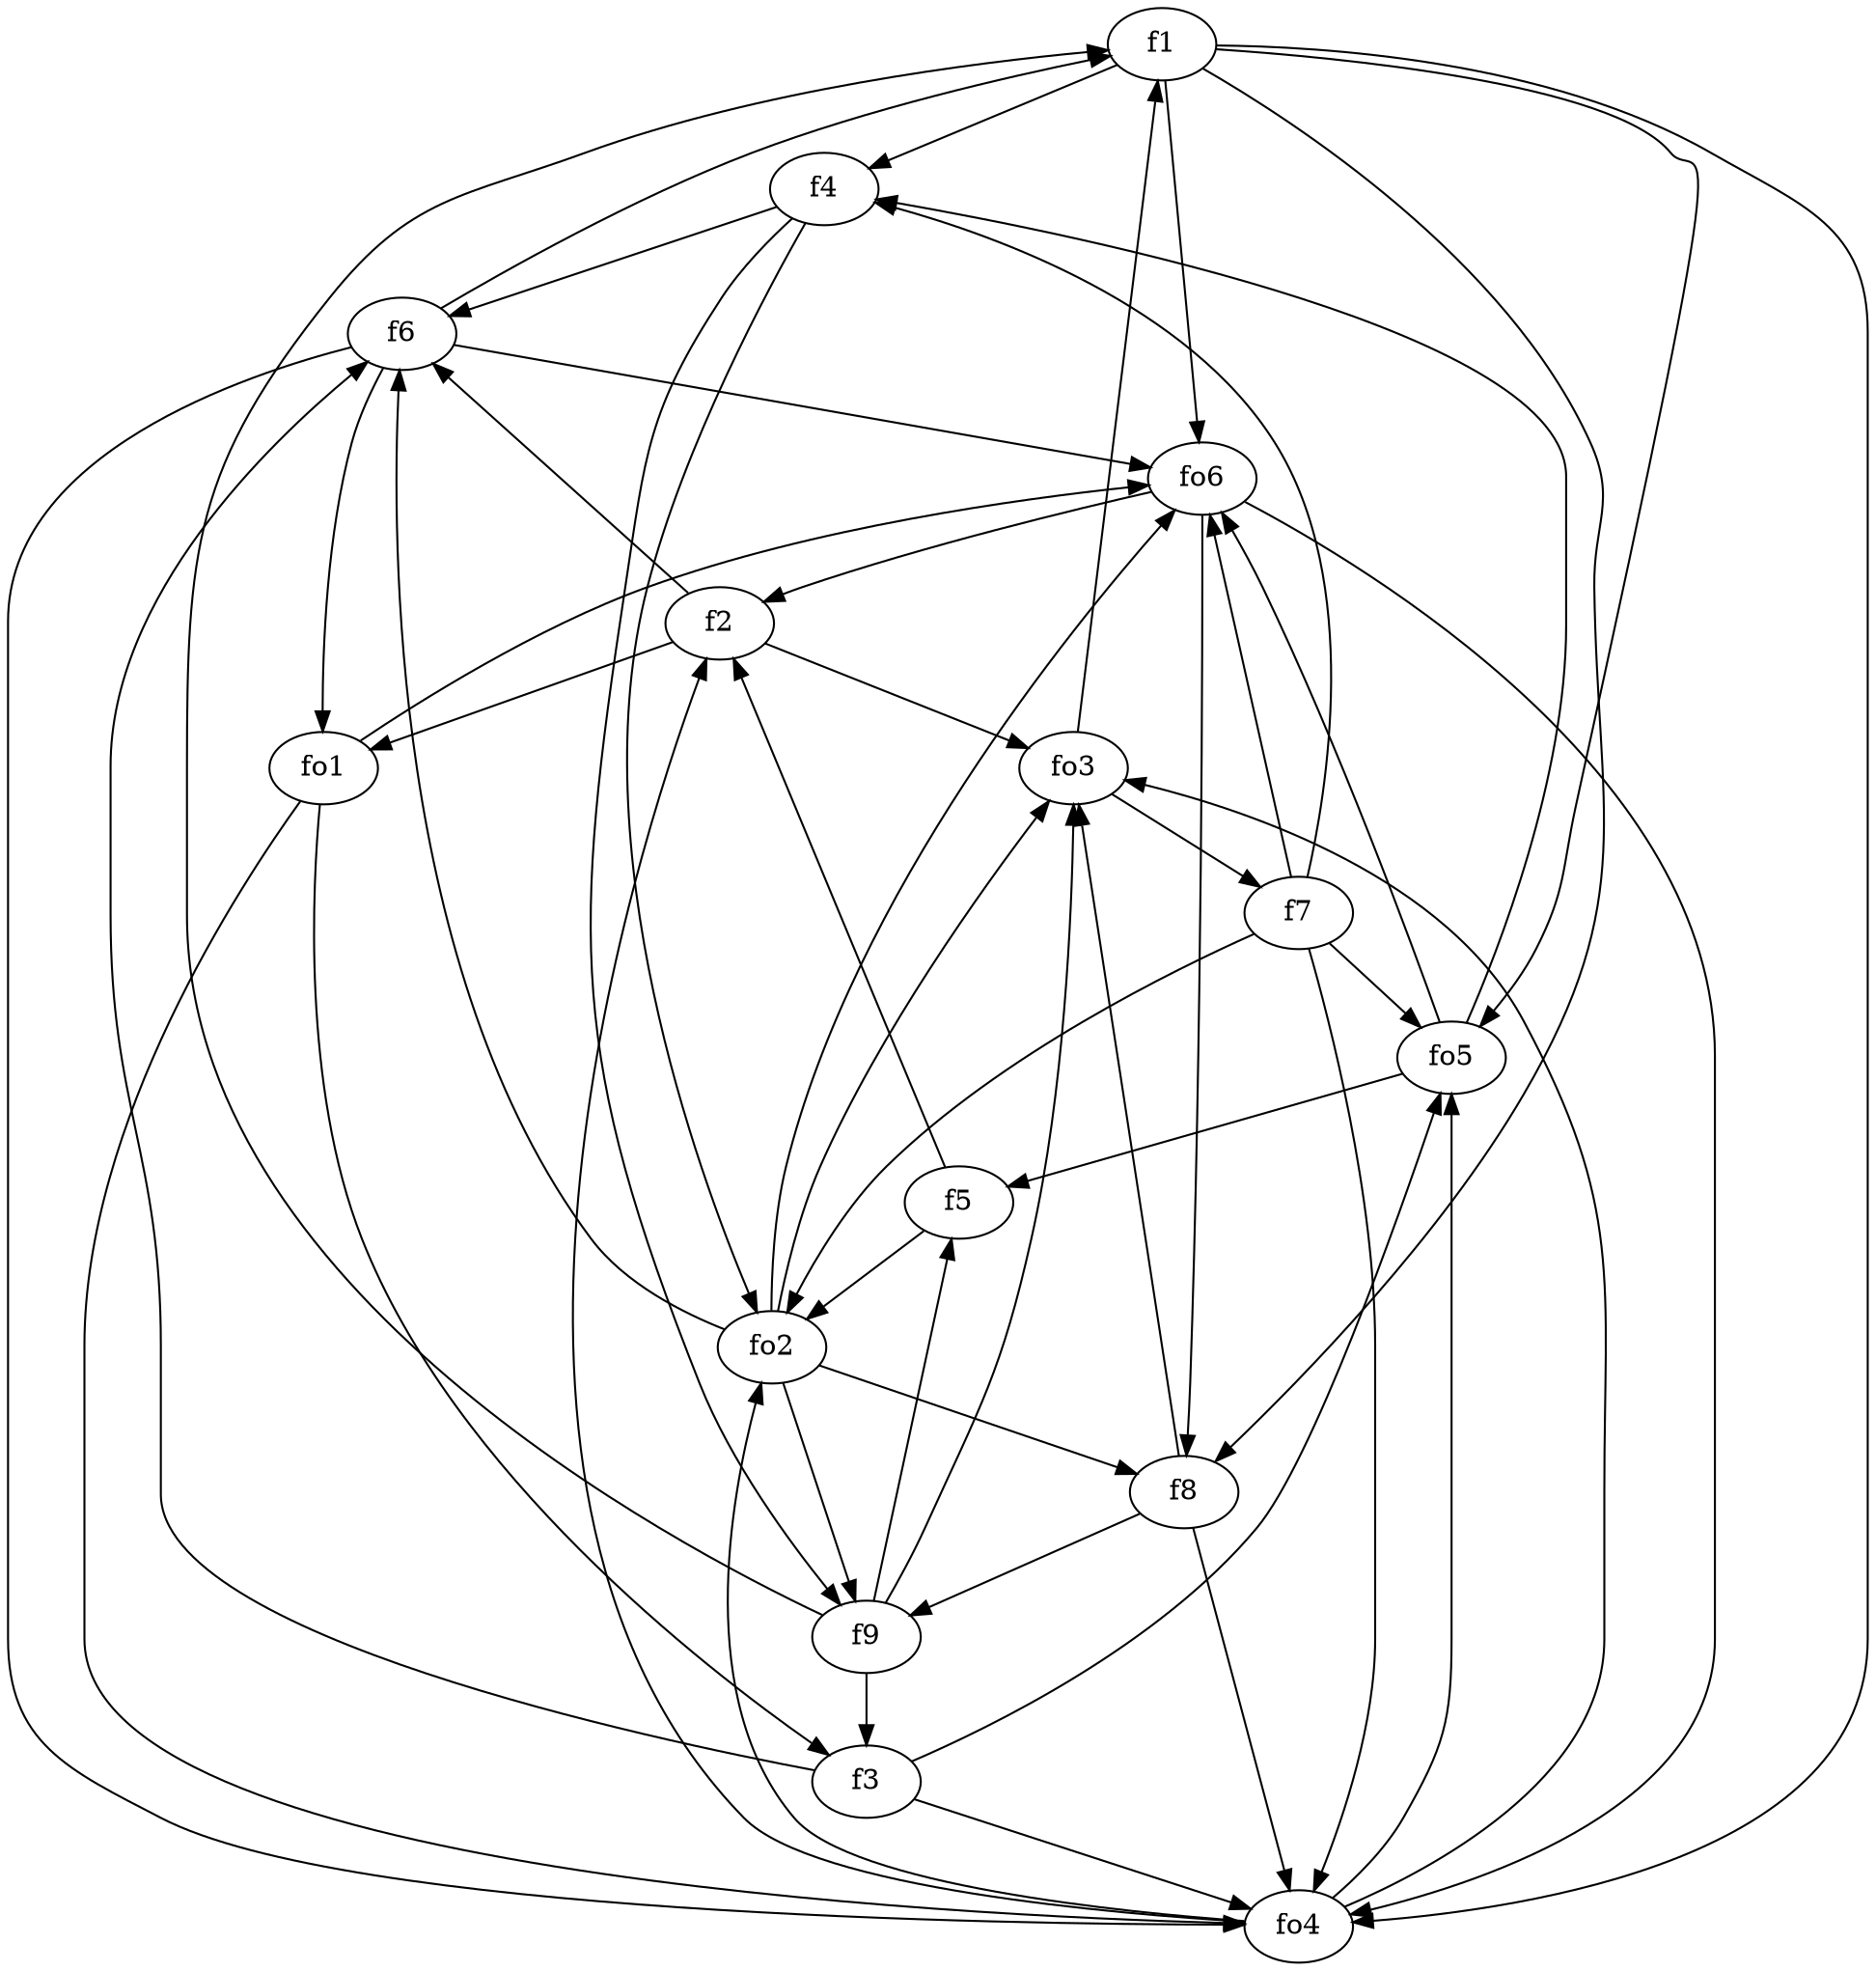 strict digraph  {
f1;
f2;
f3;
f4;
f5;
f6;
f7;
f8;
f9;
fo1;
fo2;
fo3;
fo4;
fo5;
fo6;
f1 -> f4  [weight=2];
f1 -> f8  [weight=2];
f1 -> fo4  [weight=2];
f1 -> fo6  [weight=2];
f1 -> fo5  [weight=2];
f2 -> fo3  [weight=2];
f2 -> f6  [weight=2];
f2 -> fo1  [weight=2];
f3 -> fo5  [weight=2];
f3 -> f6  [weight=2];
f3 -> fo4  [weight=2];
f4 -> fo2  [weight=2];
f4 -> f6  [weight=2];
f4 -> f9  [weight=2];
f5 -> fo2  [weight=2];
f5 -> f2  [weight=2];
f6 -> f1  [weight=2];
f6 -> fo6  [weight=2];
f6 -> fo4  [weight=2];
f6 -> fo1  [weight=2];
f7 -> fo4  [weight=2];
f7 -> fo5  [weight=2];
f7 -> fo6  [weight=2];
f7 -> fo2  [weight=2];
f7 -> f4  [weight=2];
f8 -> f9  [weight=2];
f8 -> fo3  [weight=2];
f8 -> fo4  [weight=2];
f9 -> f5  [weight=2];
f9 -> f1  [weight=2];
f9 -> f3  [weight=2];
f9 -> fo3  [weight=2];
fo1 -> f3  [weight=2];
fo1 -> fo4  [weight=2];
fo1 -> fo6  [weight=2];
fo2 -> f9  [weight=2];
fo2 -> fo3  [weight=2];
fo2 -> f8  [weight=2];
fo2 -> f6  [weight=2];
fo2 -> fo6  [weight=2];
fo3 -> f7  [weight=2];
fo3 -> f1  [weight=2];
fo4 -> fo2  [weight=2];
fo4 -> fo5  [weight=2];
fo4 -> fo3  [weight=2];
fo4 -> f2  [weight=2];
fo5 -> fo6  [weight=2];
fo5 -> f5  [weight=2];
fo5 -> f4  [weight=2];
fo6 -> f2  [weight=2];
fo6 -> f8  [weight=2];
fo6 -> fo4  [weight=2];
}
